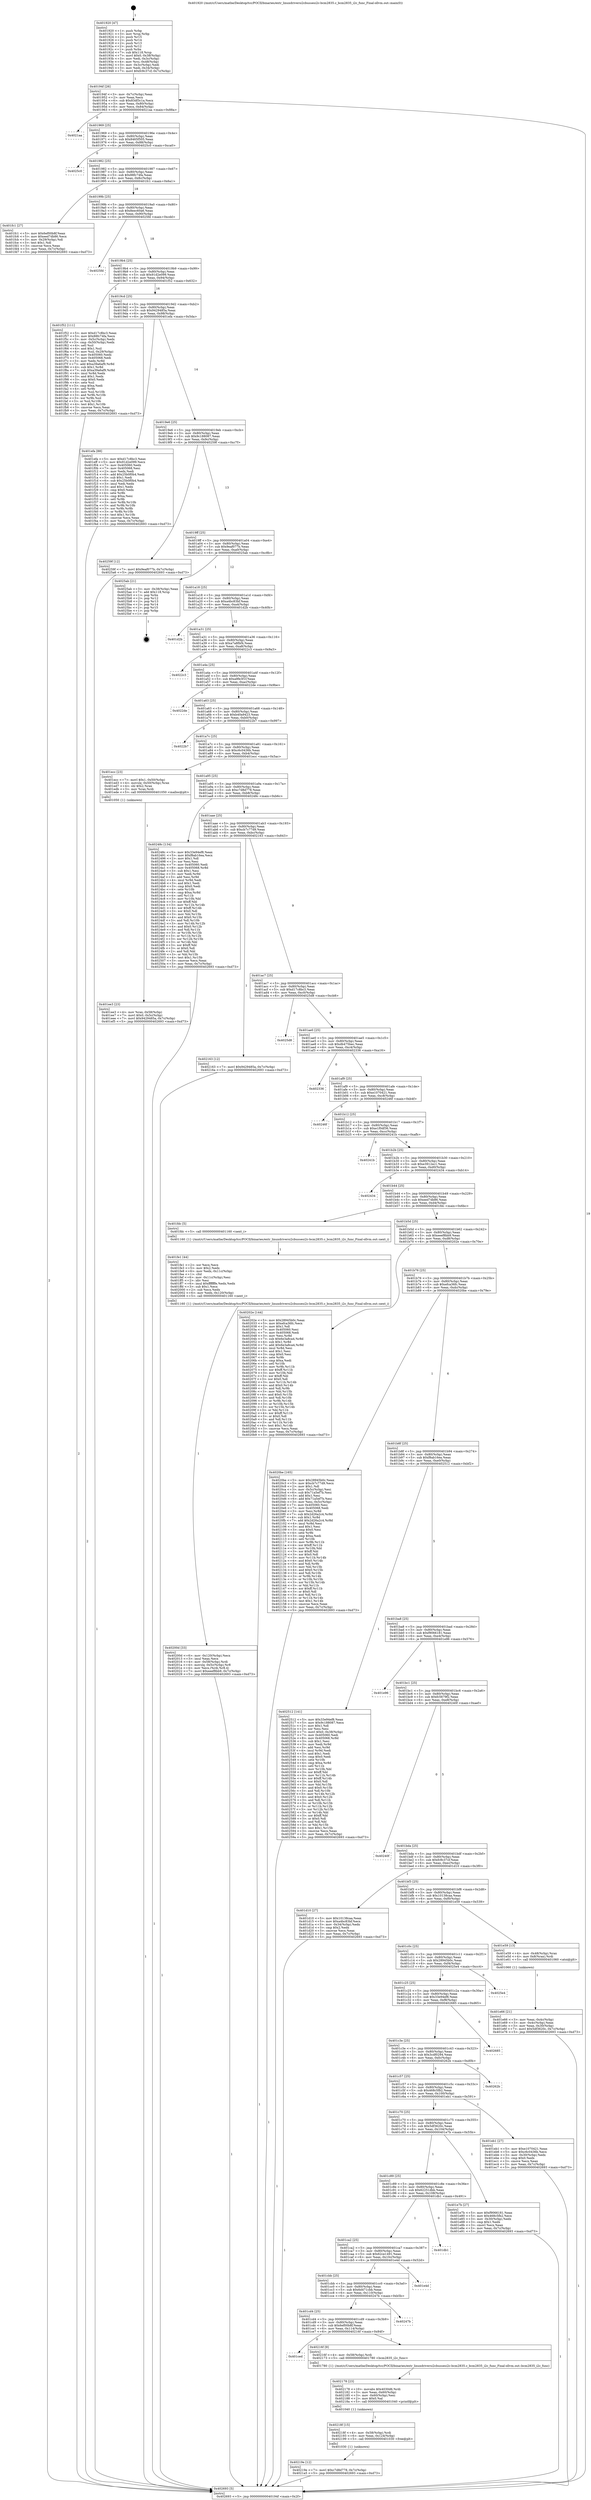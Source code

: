 digraph "0x401920" {
  label = "0x401920 (/mnt/c/Users/mathe/Desktop/tcc/POCII/binaries/extr_linuxdriversi2cbussesi2c-bcm2835.c_bcm2835_i2c_func_Final-ollvm.out::main(0))"
  labelloc = "t"
  node[shape=record]

  Entry [label="",width=0.3,height=0.3,shape=circle,fillcolor=black,style=filled]
  "0x40194f" [label="{
     0x40194f [26]\l
     | [instrs]\l
     &nbsp;&nbsp;0x40194f \<+3\>: mov -0x7c(%rbp),%eax\l
     &nbsp;&nbsp;0x401952 \<+2\>: mov %eax,%ecx\l
     &nbsp;&nbsp;0x401954 \<+6\>: sub $0x83df3c1a,%ecx\l
     &nbsp;&nbsp;0x40195a \<+3\>: mov %eax,-0x80(%rbp)\l
     &nbsp;&nbsp;0x40195d \<+6\>: mov %ecx,-0x84(%rbp)\l
     &nbsp;&nbsp;0x401963 \<+6\>: je 00000000004021aa \<main+0x88a\>\l
  }"]
  "0x4021aa" [label="{
     0x4021aa\l
  }", style=dashed]
  "0x401969" [label="{
     0x401969 [25]\l
     | [instrs]\l
     &nbsp;&nbsp;0x401969 \<+5\>: jmp 000000000040196e \<main+0x4e\>\l
     &nbsp;&nbsp;0x40196e \<+3\>: mov -0x80(%rbp),%eax\l
     &nbsp;&nbsp;0x401971 \<+5\>: sub $0x8465f505,%eax\l
     &nbsp;&nbsp;0x401976 \<+6\>: mov %eax,-0x88(%rbp)\l
     &nbsp;&nbsp;0x40197c \<+6\>: je 00000000004025c0 \<main+0xca0\>\l
  }"]
  Exit [label="",width=0.3,height=0.3,shape=circle,fillcolor=black,style=filled,peripheries=2]
  "0x4025c0" [label="{
     0x4025c0\l
  }", style=dashed]
  "0x401982" [label="{
     0x401982 [25]\l
     | [instrs]\l
     &nbsp;&nbsp;0x401982 \<+5\>: jmp 0000000000401987 \<main+0x67\>\l
     &nbsp;&nbsp;0x401987 \<+3\>: mov -0x80(%rbp),%eax\l
     &nbsp;&nbsp;0x40198a \<+5\>: sub $0x88fc74fa,%eax\l
     &nbsp;&nbsp;0x40198f \<+6\>: mov %eax,-0x8c(%rbp)\l
     &nbsp;&nbsp;0x401995 \<+6\>: je 0000000000401fc1 \<main+0x6a1\>\l
  }"]
  "0x40219e" [label="{
     0x40219e [12]\l
     | [instrs]\l
     &nbsp;&nbsp;0x40219e \<+7\>: movl $0xc7d8d778,-0x7c(%rbp)\l
     &nbsp;&nbsp;0x4021a5 \<+5\>: jmp 0000000000402693 \<main+0xd73\>\l
  }"]
  "0x401fc1" [label="{
     0x401fc1 [27]\l
     | [instrs]\l
     &nbsp;&nbsp;0x401fc1 \<+5\>: mov $0x6ef00b8f,%eax\l
     &nbsp;&nbsp;0x401fc6 \<+5\>: mov $0xeed7db86,%ecx\l
     &nbsp;&nbsp;0x401fcb \<+3\>: mov -0x29(%rbp),%dl\l
     &nbsp;&nbsp;0x401fce \<+3\>: test $0x1,%dl\l
     &nbsp;&nbsp;0x401fd1 \<+3\>: cmovne %ecx,%eax\l
     &nbsp;&nbsp;0x401fd4 \<+3\>: mov %eax,-0x7c(%rbp)\l
     &nbsp;&nbsp;0x401fd7 \<+5\>: jmp 0000000000402693 \<main+0xd73\>\l
  }"]
  "0x40199b" [label="{
     0x40199b [25]\l
     | [instrs]\l
     &nbsp;&nbsp;0x40199b \<+5\>: jmp 00000000004019a0 \<main+0x80\>\l
     &nbsp;&nbsp;0x4019a0 \<+3\>: mov -0x80(%rbp),%eax\l
     &nbsp;&nbsp;0x4019a3 \<+5\>: sub $0x8eec60a6,%eax\l
     &nbsp;&nbsp;0x4019a8 \<+6\>: mov %eax,-0x90(%rbp)\l
     &nbsp;&nbsp;0x4019ae \<+6\>: je 00000000004025fd \<main+0xcdd\>\l
  }"]
  "0x40218f" [label="{
     0x40218f [15]\l
     | [instrs]\l
     &nbsp;&nbsp;0x40218f \<+4\>: mov -0x58(%rbp),%rdi\l
     &nbsp;&nbsp;0x402193 \<+6\>: mov %eax,-0x124(%rbp)\l
     &nbsp;&nbsp;0x402199 \<+5\>: call 0000000000401030 \<free@plt\>\l
     | [calls]\l
     &nbsp;&nbsp;0x401030 \{1\} (unknown)\l
  }"]
  "0x4025fd" [label="{
     0x4025fd\l
  }", style=dashed]
  "0x4019b4" [label="{
     0x4019b4 [25]\l
     | [instrs]\l
     &nbsp;&nbsp;0x4019b4 \<+5\>: jmp 00000000004019b9 \<main+0x99\>\l
     &nbsp;&nbsp;0x4019b9 \<+3\>: mov -0x80(%rbp),%eax\l
     &nbsp;&nbsp;0x4019bc \<+5\>: sub $0x91d2e099,%eax\l
     &nbsp;&nbsp;0x4019c1 \<+6\>: mov %eax,-0x94(%rbp)\l
     &nbsp;&nbsp;0x4019c7 \<+6\>: je 0000000000401f52 \<main+0x632\>\l
  }"]
  "0x402178" [label="{
     0x402178 [23]\l
     | [instrs]\l
     &nbsp;&nbsp;0x402178 \<+10\>: movabs $0x4030d6,%rdi\l
     &nbsp;&nbsp;0x402182 \<+3\>: mov %eax,-0x60(%rbp)\l
     &nbsp;&nbsp;0x402185 \<+3\>: mov -0x60(%rbp),%esi\l
     &nbsp;&nbsp;0x402188 \<+2\>: mov $0x0,%al\l
     &nbsp;&nbsp;0x40218a \<+5\>: call 0000000000401040 \<printf@plt\>\l
     | [calls]\l
     &nbsp;&nbsp;0x401040 \{1\} (unknown)\l
  }"]
  "0x401f52" [label="{
     0x401f52 [111]\l
     | [instrs]\l
     &nbsp;&nbsp;0x401f52 \<+5\>: mov $0xd17c8bc3,%eax\l
     &nbsp;&nbsp;0x401f57 \<+5\>: mov $0x88fc74fa,%ecx\l
     &nbsp;&nbsp;0x401f5c \<+3\>: mov -0x5c(%rbp),%edx\l
     &nbsp;&nbsp;0x401f5f \<+3\>: cmp -0x50(%rbp),%edx\l
     &nbsp;&nbsp;0x401f62 \<+4\>: setl %sil\l
     &nbsp;&nbsp;0x401f66 \<+4\>: and $0x1,%sil\l
     &nbsp;&nbsp;0x401f6a \<+4\>: mov %sil,-0x29(%rbp)\l
     &nbsp;&nbsp;0x401f6e \<+7\>: mov 0x405060,%edx\l
     &nbsp;&nbsp;0x401f75 \<+7\>: mov 0x405068,%edi\l
     &nbsp;&nbsp;0x401f7c \<+3\>: mov %edx,%r8d\l
     &nbsp;&nbsp;0x401f7f \<+7\>: add $0xa39a6af9,%r8d\l
     &nbsp;&nbsp;0x401f86 \<+4\>: sub $0x1,%r8d\l
     &nbsp;&nbsp;0x401f8a \<+7\>: sub $0xa39a6af9,%r8d\l
     &nbsp;&nbsp;0x401f91 \<+4\>: imul %r8d,%edx\l
     &nbsp;&nbsp;0x401f95 \<+3\>: and $0x1,%edx\l
     &nbsp;&nbsp;0x401f98 \<+3\>: cmp $0x0,%edx\l
     &nbsp;&nbsp;0x401f9b \<+4\>: sete %sil\l
     &nbsp;&nbsp;0x401f9f \<+3\>: cmp $0xa,%edi\l
     &nbsp;&nbsp;0x401fa2 \<+4\>: setl %r9b\l
     &nbsp;&nbsp;0x401fa6 \<+3\>: mov %sil,%r10b\l
     &nbsp;&nbsp;0x401fa9 \<+3\>: and %r9b,%r10b\l
     &nbsp;&nbsp;0x401fac \<+3\>: xor %r9b,%sil\l
     &nbsp;&nbsp;0x401faf \<+3\>: or %sil,%r10b\l
     &nbsp;&nbsp;0x401fb2 \<+4\>: test $0x1,%r10b\l
     &nbsp;&nbsp;0x401fb6 \<+3\>: cmovne %ecx,%eax\l
     &nbsp;&nbsp;0x401fb9 \<+3\>: mov %eax,-0x7c(%rbp)\l
     &nbsp;&nbsp;0x401fbc \<+5\>: jmp 0000000000402693 \<main+0xd73\>\l
  }"]
  "0x4019cd" [label="{
     0x4019cd [25]\l
     | [instrs]\l
     &nbsp;&nbsp;0x4019cd \<+5\>: jmp 00000000004019d2 \<main+0xb2\>\l
     &nbsp;&nbsp;0x4019d2 \<+3\>: mov -0x80(%rbp),%eax\l
     &nbsp;&nbsp;0x4019d5 \<+5\>: sub $0x9429485a,%eax\l
     &nbsp;&nbsp;0x4019da \<+6\>: mov %eax,-0x98(%rbp)\l
     &nbsp;&nbsp;0x4019e0 \<+6\>: je 0000000000401efa \<main+0x5da\>\l
  }"]
  "0x401ced" [label="{
     0x401ced\l
  }", style=dashed]
  "0x401efa" [label="{
     0x401efa [88]\l
     | [instrs]\l
     &nbsp;&nbsp;0x401efa \<+5\>: mov $0xd17c8bc3,%eax\l
     &nbsp;&nbsp;0x401eff \<+5\>: mov $0x91d2e099,%ecx\l
     &nbsp;&nbsp;0x401f04 \<+7\>: mov 0x405060,%edx\l
     &nbsp;&nbsp;0x401f0b \<+7\>: mov 0x405068,%esi\l
     &nbsp;&nbsp;0x401f12 \<+2\>: mov %edx,%edi\l
     &nbsp;&nbsp;0x401f14 \<+6\>: add $0x25b0f0b4,%edi\l
     &nbsp;&nbsp;0x401f1a \<+3\>: sub $0x1,%edi\l
     &nbsp;&nbsp;0x401f1d \<+6\>: sub $0x25b0f0b4,%edi\l
     &nbsp;&nbsp;0x401f23 \<+3\>: imul %edi,%edx\l
     &nbsp;&nbsp;0x401f26 \<+3\>: and $0x1,%edx\l
     &nbsp;&nbsp;0x401f29 \<+3\>: cmp $0x0,%edx\l
     &nbsp;&nbsp;0x401f2c \<+4\>: sete %r8b\l
     &nbsp;&nbsp;0x401f30 \<+3\>: cmp $0xa,%esi\l
     &nbsp;&nbsp;0x401f33 \<+4\>: setl %r9b\l
     &nbsp;&nbsp;0x401f37 \<+3\>: mov %r8b,%r10b\l
     &nbsp;&nbsp;0x401f3a \<+3\>: and %r9b,%r10b\l
     &nbsp;&nbsp;0x401f3d \<+3\>: xor %r9b,%r8b\l
     &nbsp;&nbsp;0x401f40 \<+3\>: or %r8b,%r10b\l
     &nbsp;&nbsp;0x401f43 \<+4\>: test $0x1,%r10b\l
     &nbsp;&nbsp;0x401f47 \<+3\>: cmovne %ecx,%eax\l
     &nbsp;&nbsp;0x401f4a \<+3\>: mov %eax,-0x7c(%rbp)\l
     &nbsp;&nbsp;0x401f4d \<+5\>: jmp 0000000000402693 \<main+0xd73\>\l
  }"]
  "0x4019e6" [label="{
     0x4019e6 [25]\l
     | [instrs]\l
     &nbsp;&nbsp;0x4019e6 \<+5\>: jmp 00000000004019eb \<main+0xcb\>\l
     &nbsp;&nbsp;0x4019eb \<+3\>: mov -0x80(%rbp),%eax\l
     &nbsp;&nbsp;0x4019ee \<+5\>: sub $0x9c188087,%eax\l
     &nbsp;&nbsp;0x4019f3 \<+6\>: mov %eax,-0x9c(%rbp)\l
     &nbsp;&nbsp;0x4019f9 \<+6\>: je 000000000040259f \<main+0xc7f\>\l
  }"]
  "0x40216f" [label="{
     0x40216f [9]\l
     | [instrs]\l
     &nbsp;&nbsp;0x40216f \<+4\>: mov -0x58(%rbp),%rdi\l
     &nbsp;&nbsp;0x402173 \<+5\>: call 0000000000401780 \<bcm2835_i2c_func\>\l
     | [calls]\l
     &nbsp;&nbsp;0x401780 \{1\} (/mnt/c/Users/mathe/Desktop/tcc/POCII/binaries/extr_linuxdriversi2cbussesi2c-bcm2835.c_bcm2835_i2c_func_Final-ollvm.out::bcm2835_i2c_func)\l
  }"]
  "0x40259f" [label="{
     0x40259f [12]\l
     | [instrs]\l
     &nbsp;&nbsp;0x40259f \<+7\>: movl $0x9eaf077b,-0x7c(%rbp)\l
     &nbsp;&nbsp;0x4025a6 \<+5\>: jmp 0000000000402693 \<main+0xd73\>\l
  }"]
  "0x4019ff" [label="{
     0x4019ff [25]\l
     | [instrs]\l
     &nbsp;&nbsp;0x4019ff \<+5\>: jmp 0000000000401a04 \<main+0xe4\>\l
     &nbsp;&nbsp;0x401a04 \<+3\>: mov -0x80(%rbp),%eax\l
     &nbsp;&nbsp;0x401a07 \<+5\>: sub $0x9eaf077b,%eax\l
     &nbsp;&nbsp;0x401a0c \<+6\>: mov %eax,-0xa0(%rbp)\l
     &nbsp;&nbsp;0x401a12 \<+6\>: je 00000000004025ab \<main+0xc8b\>\l
  }"]
  "0x401cd4" [label="{
     0x401cd4 [25]\l
     | [instrs]\l
     &nbsp;&nbsp;0x401cd4 \<+5\>: jmp 0000000000401cd9 \<main+0x3b9\>\l
     &nbsp;&nbsp;0x401cd9 \<+3\>: mov -0x80(%rbp),%eax\l
     &nbsp;&nbsp;0x401cdc \<+5\>: sub $0x6ef00b8f,%eax\l
     &nbsp;&nbsp;0x401ce1 \<+6\>: mov %eax,-0x114(%rbp)\l
     &nbsp;&nbsp;0x401ce7 \<+6\>: je 000000000040216f \<main+0x84f\>\l
  }"]
  "0x4025ab" [label="{
     0x4025ab [21]\l
     | [instrs]\l
     &nbsp;&nbsp;0x4025ab \<+3\>: mov -0x38(%rbp),%eax\l
     &nbsp;&nbsp;0x4025ae \<+7\>: add $0x118,%rsp\l
     &nbsp;&nbsp;0x4025b5 \<+1\>: pop %rbx\l
     &nbsp;&nbsp;0x4025b6 \<+2\>: pop %r12\l
     &nbsp;&nbsp;0x4025b8 \<+2\>: pop %r13\l
     &nbsp;&nbsp;0x4025ba \<+2\>: pop %r14\l
     &nbsp;&nbsp;0x4025bc \<+2\>: pop %r15\l
     &nbsp;&nbsp;0x4025be \<+1\>: pop %rbp\l
     &nbsp;&nbsp;0x4025bf \<+1\>: ret\l
  }"]
  "0x401a18" [label="{
     0x401a18 [25]\l
     | [instrs]\l
     &nbsp;&nbsp;0x401a18 \<+5\>: jmp 0000000000401a1d \<main+0xfd\>\l
     &nbsp;&nbsp;0x401a1d \<+3\>: mov -0x80(%rbp),%eax\l
     &nbsp;&nbsp;0x401a20 \<+5\>: sub $0xa4bc83bf,%eax\l
     &nbsp;&nbsp;0x401a25 \<+6\>: mov %eax,-0xa4(%rbp)\l
     &nbsp;&nbsp;0x401a2b \<+6\>: je 0000000000401d2b \<main+0x40b\>\l
  }"]
  "0x40247b" [label="{
     0x40247b\l
  }", style=dashed]
  "0x401d2b" [label="{
     0x401d2b\l
  }", style=dashed]
  "0x401a31" [label="{
     0x401a31 [25]\l
     | [instrs]\l
     &nbsp;&nbsp;0x401a31 \<+5\>: jmp 0000000000401a36 \<main+0x116\>\l
     &nbsp;&nbsp;0x401a36 \<+3\>: mov -0x80(%rbp),%eax\l
     &nbsp;&nbsp;0x401a39 \<+5\>: sub $0xa7a8fbf4,%eax\l
     &nbsp;&nbsp;0x401a3e \<+6\>: mov %eax,-0xa8(%rbp)\l
     &nbsp;&nbsp;0x401a44 \<+6\>: je 00000000004022c3 \<main+0x9a3\>\l
  }"]
  "0x401cbb" [label="{
     0x401cbb [25]\l
     | [instrs]\l
     &nbsp;&nbsp;0x401cbb \<+5\>: jmp 0000000000401cc0 \<main+0x3a0\>\l
     &nbsp;&nbsp;0x401cc0 \<+3\>: mov -0x80(%rbp),%eax\l
     &nbsp;&nbsp;0x401cc3 \<+5\>: sub $0x6d471cbb,%eax\l
     &nbsp;&nbsp;0x401cc8 \<+6\>: mov %eax,-0x110(%rbp)\l
     &nbsp;&nbsp;0x401cce \<+6\>: je 000000000040247b \<main+0xb5b\>\l
  }"]
  "0x4022c3" [label="{
     0x4022c3\l
  }", style=dashed]
  "0x401a4a" [label="{
     0x401a4a [25]\l
     | [instrs]\l
     &nbsp;&nbsp;0x401a4a \<+5\>: jmp 0000000000401a4f \<main+0x12f\>\l
     &nbsp;&nbsp;0x401a4f \<+3\>: mov -0x80(%rbp),%eax\l
     &nbsp;&nbsp;0x401a52 \<+5\>: sub $0xa9fe3f1f,%eax\l
     &nbsp;&nbsp;0x401a57 \<+6\>: mov %eax,-0xac(%rbp)\l
     &nbsp;&nbsp;0x401a5d \<+6\>: je 00000000004022de \<main+0x9be\>\l
  }"]
  "0x401e4d" [label="{
     0x401e4d\l
  }", style=dashed]
  "0x4022de" [label="{
     0x4022de\l
  }", style=dashed]
  "0x401a63" [label="{
     0x401a63 [25]\l
     | [instrs]\l
     &nbsp;&nbsp;0x401a63 \<+5\>: jmp 0000000000401a68 \<main+0x148\>\l
     &nbsp;&nbsp;0x401a68 \<+3\>: mov -0x80(%rbp),%eax\l
     &nbsp;&nbsp;0x401a6b \<+5\>: sub $0xb40a9423,%eax\l
     &nbsp;&nbsp;0x401a70 \<+6\>: mov %eax,-0xb0(%rbp)\l
     &nbsp;&nbsp;0x401a76 \<+6\>: je 00000000004022b7 \<main+0x997\>\l
  }"]
  "0x401ca2" [label="{
     0x401ca2 [25]\l
     | [instrs]\l
     &nbsp;&nbsp;0x401ca2 \<+5\>: jmp 0000000000401ca7 \<main+0x387\>\l
     &nbsp;&nbsp;0x401ca7 \<+3\>: mov -0x80(%rbp),%eax\l
     &nbsp;&nbsp;0x401caa \<+5\>: sub $0x62ce1491,%eax\l
     &nbsp;&nbsp;0x401caf \<+6\>: mov %eax,-0x10c(%rbp)\l
     &nbsp;&nbsp;0x401cb5 \<+6\>: je 0000000000401e4d \<main+0x52d\>\l
  }"]
  "0x4022b7" [label="{
     0x4022b7\l
  }", style=dashed]
  "0x401a7c" [label="{
     0x401a7c [25]\l
     | [instrs]\l
     &nbsp;&nbsp;0x401a7c \<+5\>: jmp 0000000000401a81 \<main+0x161\>\l
     &nbsp;&nbsp;0x401a81 \<+3\>: mov -0x80(%rbp),%eax\l
     &nbsp;&nbsp;0x401a84 \<+5\>: sub $0xc6c0436b,%eax\l
     &nbsp;&nbsp;0x401a89 \<+6\>: mov %eax,-0xb4(%rbp)\l
     &nbsp;&nbsp;0x401a8f \<+6\>: je 0000000000401ecc \<main+0x5ac\>\l
  }"]
  "0x401db1" [label="{
     0x401db1\l
  }", style=dashed]
  "0x401ecc" [label="{
     0x401ecc [23]\l
     | [instrs]\l
     &nbsp;&nbsp;0x401ecc \<+7\>: movl $0x1,-0x50(%rbp)\l
     &nbsp;&nbsp;0x401ed3 \<+4\>: movslq -0x50(%rbp),%rax\l
     &nbsp;&nbsp;0x401ed7 \<+4\>: shl $0x2,%rax\l
     &nbsp;&nbsp;0x401edb \<+3\>: mov %rax,%rdi\l
     &nbsp;&nbsp;0x401ede \<+5\>: call 0000000000401050 \<malloc@plt\>\l
     | [calls]\l
     &nbsp;&nbsp;0x401050 \{1\} (unknown)\l
  }"]
  "0x401a95" [label="{
     0x401a95 [25]\l
     | [instrs]\l
     &nbsp;&nbsp;0x401a95 \<+5\>: jmp 0000000000401a9a \<main+0x17a\>\l
     &nbsp;&nbsp;0x401a9a \<+3\>: mov -0x80(%rbp),%eax\l
     &nbsp;&nbsp;0x401a9d \<+5\>: sub $0xc7d8d778,%eax\l
     &nbsp;&nbsp;0x401aa2 \<+6\>: mov %eax,-0xb8(%rbp)\l
     &nbsp;&nbsp;0x401aa8 \<+6\>: je 000000000040248c \<main+0xb6c\>\l
  }"]
  "0x40200d" [label="{
     0x40200d [33]\l
     | [instrs]\l
     &nbsp;&nbsp;0x40200d \<+6\>: mov -0x120(%rbp),%ecx\l
     &nbsp;&nbsp;0x402013 \<+3\>: imul %eax,%ecx\l
     &nbsp;&nbsp;0x402016 \<+4\>: mov -0x58(%rbp),%rdi\l
     &nbsp;&nbsp;0x40201a \<+4\>: movslq -0x5c(%rbp),%r8\l
     &nbsp;&nbsp;0x40201e \<+4\>: mov %ecx,(%rdi,%r8,4)\l
     &nbsp;&nbsp;0x402022 \<+7\>: movl $0xeeef8bb9,-0x7c(%rbp)\l
     &nbsp;&nbsp;0x402029 \<+5\>: jmp 0000000000402693 \<main+0xd73\>\l
  }"]
  "0x40248c" [label="{
     0x40248c [134]\l
     | [instrs]\l
     &nbsp;&nbsp;0x40248c \<+5\>: mov $0x33e94ef8,%eax\l
     &nbsp;&nbsp;0x402491 \<+5\>: mov $0xf8ab16ea,%ecx\l
     &nbsp;&nbsp;0x402496 \<+2\>: mov $0x1,%dl\l
     &nbsp;&nbsp;0x402498 \<+2\>: xor %esi,%esi\l
     &nbsp;&nbsp;0x40249a \<+7\>: mov 0x405060,%edi\l
     &nbsp;&nbsp;0x4024a1 \<+8\>: mov 0x405068,%r8d\l
     &nbsp;&nbsp;0x4024a9 \<+3\>: sub $0x1,%esi\l
     &nbsp;&nbsp;0x4024ac \<+3\>: mov %edi,%r9d\l
     &nbsp;&nbsp;0x4024af \<+3\>: add %esi,%r9d\l
     &nbsp;&nbsp;0x4024b2 \<+4\>: imul %r9d,%edi\l
     &nbsp;&nbsp;0x4024b6 \<+3\>: and $0x1,%edi\l
     &nbsp;&nbsp;0x4024b9 \<+3\>: cmp $0x0,%edi\l
     &nbsp;&nbsp;0x4024bc \<+4\>: sete %r10b\l
     &nbsp;&nbsp;0x4024c0 \<+4\>: cmp $0xa,%r8d\l
     &nbsp;&nbsp;0x4024c4 \<+4\>: setl %r11b\l
     &nbsp;&nbsp;0x4024c8 \<+3\>: mov %r10b,%bl\l
     &nbsp;&nbsp;0x4024cb \<+3\>: xor $0xff,%bl\l
     &nbsp;&nbsp;0x4024ce \<+3\>: mov %r11b,%r14b\l
     &nbsp;&nbsp;0x4024d1 \<+4\>: xor $0xff,%r14b\l
     &nbsp;&nbsp;0x4024d5 \<+3\>: xor $0x0,%dl\l
     &nbsp;&nbsp;0x4024d8 \<+3\>: mov %bl,%r15b\l
     &nbsp;&nbsp;0x4024db \<+4\>: and $0x0,%r15b\l
     &nbsp;&nbsp;0x4024df \<+3\>: and %dl,%r10b\l
     &nbsp;&nbsp;0x4024e2 \<+3\>: mov %r14b,%r12b\l
     &nbsp;&nbsp;0x4024e5 \<+4\>: and $0x0,%r12b\l
     &nbsp;&nbsp;0x4024e9 \<+3\>: and %dl,%r11b\l
     &nbsp;&nbsp;0x4024ec \<+3\>: or %r10b,%r15b\l
     &nbsp;&nbsp;0x4024ef \<+3\>: or %r11b,%r12b\l
     &nbsp;&nbsp;0x4024f2 \<+3\>: xor %r12b,%r15b\l
     &nbsp;&nbsp;0x4024f5 \<+3\>: or %r14b,%bl\l
     &nbsp;&nbsp;0x4024f8 \<+3\>: xor $0xff,%bl\l
     &nbsp;&nbsp;0x4024fb \<+3\>: or $0x0,%dl\l
     &nbsp;&nbsp;0x4024fe \<+2\>: and %dl,%bl\l
     &nbsp;&nbsp;0x402500 \<+3\>: or %bl,%r15b\l
     &nbsp;&nbsp;0x402503 \<+4\>: test $0x1,%r15b\l
     &nbsp;&nbsp;0x402507 \<+3\>: cmovne %ecx,%eax\l
     &nbsp;&nbsp;0x40250a \<+3\>: mov %eax,-0x7c(%rbp)\l
     &nbsp;&nbsp;0x40250d \<+5\>: jmp 0000000000402693 \<main+0xd73\>\l
  }"]
  "0x401aae" [label="{
     0x401aae [25]\l
     | [instrs]\l
     &nbsp;&nbsp;0x401aae \<+5\>: jmp 0000000000401ab3 \<main+0x193\>\l
     &nbsp;&nbsp;0x401ab3 \<+3\>: mov -0x80(%rbp),%eax\l
     &nbsp;&nbsp;0x401ab6 \<+5\>: sub $0xcb7c77d9,%eax\l
     &nbsp;&nbsp;0x401abb \<+6\>: mov %eax,-0xbc(%rbp)\l
     &nbsp;&nbsp;0x401ac1 \<+6\>: je 0000000000402163 \<main+0x843\>\l
  }"]
  "0x401fe1" [label="{
     0x401fe1 [44]\l
     | [instrs]\l
     &nbsp;&nbsp;0x401fe1 \<+2\>: xor %ecx,%ecx\l
     &nbsp;&nbsp;0x401fe3 \<+5\>: mov $0x2,%edx\l
     &nbsp;&nbsp;0x401fe8 \<+6\>: mov %edx,-0x11c(%rbp)\l
     &nbsp;&nbsp;0x401fee \<+1\>: cltd\l
     &nbsp;&nbsp;0x401fef \<+6\>: mov -0x11c(%rbp),%esi\l
     &nbsp;&nbsp;0x401ff5 \<+2\>: idiv %esi\l
     &nbsp;&nbsp;0x401ff7 \<+6\>: imul $0xfffffffe,%edx,%edx\l
     &nbsp;&nbsp;0x401ffd \<+3\>: sub $0x1,%ecx\l
     &nbsp;&nbsp;0x402000 \<+2\>: sub %ecx,%edx\l
     &nbsp;&nbsp;0x402002 \<+6\>: mov %edx,-0x120(%rbp)\l
     &nbsp;&nbsp;0x402008 \<+5\>: call 0000000000401160 \<next_i\>\l
     | [calls]\l
     &nbsp;&nbsp;0x401160 \{1\} (/mnt/c/Users/mathe/Desktop/tcc/POCII/binaries/extr_linuxdriversi2cbussesi2c-bcm2835.c_bcm2835_i2c_func_Final-ollvm.out::next_i)\l
  }"]
  "0x402163" [label="{
     0x402163 [12]\l
     | [instrs]\l
     &nbsp;&nbsp;0x402163 \<+7\>: movl $0x9429485a,-0x7c(%rbp)\l
     &nbsp;&nbsp;0x40216a \<+5\>: jmp 0000000000402693 \<main+0xd73\>\l
  }"]
  "0x401ac7" [label="{
     0x401ac7 [25]\l
     | [instrs]\l
     &nbsp;&nbsp;0x401ac7 \<+5\>: jmp 0000000000401acc \<main+0x1ac\>\l
     &nbsp;&nbsp;0x401acc \<+3\>: mov -0x80(%rbp),%eax\l
     &nbsp;&nbsp;0x401acf \<+5\>: sub $0xd17c8bc3,%eax\l
     &nbsp;&nbsp;0x401ad4 \<+6\>: mov %eax,-0xc0(%rbp)\l
     &nbsp;&nbsp;0x401ada \<+6\>: je 00000000004025d8 \<main+0xcb8\>\l
  }"]
  "0x401ee3" [label="{
     0x401ee3 [23]\l
     | [instrs]\l
     &nbsp;&nbsp;0x401ee3 \<+4\>: mov %rax,-0x58(%rbp)\l
     &nbsp;&nbsp;0x401ee7 \<+7\>: movl $0x0,-0x5c(%rbp)\l
     &nbsp;&nbsp;0x401eee \<+7\>: movl $0x9429485a,-0x7c(%rbp)\l
     &nbsp;&nbsp;0x401ef5 \<+5\>: jmp 0000000000402693 \<main+0xd73\>\l
  }"]
  "0x4025d8" [label="{
     0x4025d8\l
  }", style=dashed]
  "0x401ae0" [label="{
     0x401ae0 [25]\l
     | [instrs]\l
     &nbsp;&nbsp;0x401ae0 \<+5\>: jmp 0000000000401ae5 \<main+0x1c5\>\l
     &nbsp;&nbsp;0x401ae5 \<+3\>: mov -0x80(%rbp),%eax\l
     &nbsp;&nbsp;0x401ae8 \<+5\>: sub $0xdb475bec,%eax\l
     &nbsp;&nbsp;0x401aed \<+6\>: mov %eax,-0xc4(%rbp)\l
     &nbsp;&nbsp;0x401af3 \<+6\>: je 0000000000402336 \<main+0xa16\>\l
  }"]
  "0x401c89" [label="{
     0x401c89 [25]\l
     | [instrs]\l
     &nbsp;&nbsp;0x401c89 \<+5\>: jmp 0000000000401c8e \<main+0x36e\>\l
     &nbsp;&nbsp;0x401c8e \<+3\>: mov -0x80(%rbp),%eax\l
     &nbsp;&nbsp;0x401c91 \<+5\>: sub $0x62251dbb,%eax\l
     &nbsp;&nbsp;0x401c96 \<+6\>: mov %eax,-0x108(%rbp)\l
     &nbsp;&nbsp;0x401c9c \<+6\>: je 0000000000401db1 \<main+0x491\>\l
  }"]
  "0x402336" [label="{
     0x402336\l
  }", style=dashed]
  "0x401af9" [label="{
     0x401af9 [25]\l
     | [instrs]\l
     &nbsp;&nbsp;0x401af9 \<+5\>: jmp 0000000000401afe \<main+0x1de\>\l
     &nbsp;&nbsp;0x401afe \<+3\>: mov -0x80(%rbp),%eax\l
     &nbsp;&nbsp;0x401b01 \<+5\>: sub $0xe1070421,%eax\l
     &nbsp;&nbsp;0x401b06 \<+6\>: mov %eax,-0xc8(%rbp)\l
     &nbsp;&nbsp;0x401b0c \<+6\>: je 000000000040246f \<main+0xb4f\>\l
  }"]
  "0x401e7b" [label="{
     0x401e7b [27]\l
     | [instrs]\l
     &nbsp;&nbsp;0x401e7b \<+5\>: mov $0xf9066181,%eax\l
     &nbsp;&nbsp;0x401e80 \<+5\>: mov $0x468c5fb2,%ecx\l
     &nbsp;&nbsp;0x401e85 \<+3\>: mov -0x30(%rbp),%edx\l
     &nbsp;&nbsp;0x401e88 \<+3\>: cmp $0x1,%edx\l
     &nbsp;&nbsp;0x401e8b \<+3\>: cmovl %ecx,%eax\l
     &nbsp;&nbsp;0x401e8e \<+3\>: mov %eax,-0x7c(%rbp)\l
     &nbsp;&nbsp;0x401e91 \<+5\>: jmp 0000000000402693 \<main+0xd73\>\l
  }"]
  "0x40246f" [label="{
     0x40246f\l
  }", style=dashed]
  "0x401b12" [label="{
     0x401b12 [25]\l
     | [instrs]\l
     &nbsp;&nbsp;0x401b12 \<+5\>: jmp 0000000000401b17 \<main+0x1f7\>\l
     &nbsp;&nbsp;0x401b17 \<+3\>: mov -0x80(%rbp),%eax\l
     &nbsp;&nbsp;0x401b1a \<+5\>: sub $0xe1f0df36,%eax\l
     &nbsp;&nbsp;0x401b1f \<+6\>: mov %eax,-0xcc(%rbp)\l
     &nbsp;&nbsp;0x401b25 \<+6\>: je 000000000040241b \<main+0xafb\>\l
  }"]
  "0x401c70" [label="{
     0x401c70 [25]\l
     | [instrs]\l
     &nbsp;&nbsp;0x401c70 \<+5\>: jmp 0000000000401c75 \<main+0x355\>\l
     &nbsp;&nbsp;0x401c75 \<+3\>: mov -0x80(%rbp),%eax\l
     &nbsp;&nbsp;0x401c78 \<+5\>: sub $0x5df3620c,%eax\l
     &nbsp;&nbsp;0x401c7d \<+6\>: mov %eax,-0x104(%rbp)\l
     &nbsp;&nbsp;0x401c83 \<+6\>: je 0000000000401e7b \<main+0x55b\>\l
  }"]
  "0x40241b" [label="{
     0x40241b\l
  }", style=dashed]
  "0x401b2b" [label="{
     0x401b2b [25]\l
     | [instrs]\l
     &nbsp;&nbsp;0x401b2b \<+5\>: jmp 0000000000401b30 \<main+0x210\>\l
     &nbsp;&nbsp;0x401b30 \<+3\>: mov -0x80(%rbp),%eax\l
     &nbsp;&nbsp;0x401b33 \<+5\>: sub $0xe3912ec1,%eax\l
     &nbsp;&nbsp;0x401b38 \<+6\>: mov %eax,-0xd0(%rbp)\l
     &nbsp;&nbsp;0x401b3e \<+6\>: je 0000000000402434 \<main+0xb14\>\l
  }"]
  "0x401eb1" [label="{
     0x401eb1 [27]\l
     | [instrs]\l
     &nbsp;&nbsp;0x401eb1 \<+5\>: mov $0xe1070421,%eax\l
     &nbsp;&nbsp;0x401eb6 \<+5\>: mov $0xc6c0436b,%ecx\l
     &nbsp;&nbsp;0x401ebb \<+3\>: mov -0x30(%rbp),%edx\l
     &nbsp;&nbsp;0x401ebe \<+3\>: cmp $0x0,%edx\l
     &nbsp;&nbsp;0x401ec1 \<+3\>: cmove %ecx,%eax\l
     &nbsp;&nbsp;0x401ec4 \<+3\>: mov %eax,-0x7c(%rbp)\l
     &nbsp;&nbsp;0x401ec7 \<+5\>: jmp 0000000000402693 \<main+0xd73\>\l
  }"]
  "0x402434" [label="{
     0x402434\l
  }", style=dashed]
  "0x401b44" [label="{
     0x401b44 [25]\l
     | [instrs]\l
     &nbsp;&nbsp;0x401b44 \<+5\>: jmp 0000000000401b49 \<main+0x229\>\l
     &nbsp;&nbsp;0x401b49 \<+3\>: mov -0x80(%rbp),%eax\l
     &nbsp;&nbsp;0x401b4c \<+5\>: sub $0xeed7db86,%eax\l
     &nbsp;&nbsp;0x401b51 \<+6\>: mov %eax,-0xd4(%rbp)\l
     &nbsp;&nbsp;0x401b57 \<+6\>: je 0000000000401fdc \<main+0x6bc\>\l
  }"]
  "0x401c57" [label="{
     0x401c57 [25]\l
     | [instrs]\l
     &nbsp;&nbsp;0x401c57 \<+5\>: jmp 0000000000401c5c \<main+0x33c\>\l
     &nbsp;&nbsp;0x401c5c \<+3\>: mov -0x80(%rbp),%eax\l
     &nbsp;&nbsp;0x401c5f \<+5\>: sub $0x468c5fb2,%eax\l
     &nbsp;&nbsp;0x401c64 \<+6\>: mov %eax,-0x100(%rbp)\l
     &nbsp;&nbsp;0x401c6a \<+6\>: je 0000000000401eb1 \<main+0x591\>\l
  }"]
  "0x401fdc" [label="{
     0x401fdc [5]\l
     | [instrs]\l
     &nbsp;&nbsp;0x401fdc \<+5\>: call 0000000000401160 \<next_i\>\l
     | [calls]\l
     &nbsp;&nbsp;0x401160 \{1\} (/mnt/c/Users/mathe/Desktop/tcc/POCII/binaries/extr_linuxdriversi2cbussesi2c-bcm2835.c_bcm2835_i2c_func_Final-ollvm.out::next_i)\l
  }"]
  "0x401b5d" [label="{
     0x401b5d [25]\l
     | [instrs]\l
     &nbsp;&nbsp;0x401b5d \<+5\>: jmp 0000000000401b62 \<main+0x242\>\l
     &nbsp;&nbsp;0x401b62 \<+3\>: mov -0x80(%rbp),%eax\l
     &nbsp;&nbsp;0x401b65 \<+5\>: sub $0xeeef8bb9,%eax\l
     &nbsp;&nbsp;0x401b6a \<+6\>: mov %eax,-0xd8(%rbp)\l
     &nbsp;&nbsp;0x401b70 \<+6\>: je 000000000040202e \<main+0x70e\>\l
  }"]
  "0x40262b" [label="{
     0x40262b\l
  }", style=dashed]
  "0x40202e" [label="{
     0x40202e [144]\l
     | [instrs]\l
     &nbsp;&nbsp;0x40202e \<+5\>: mov $0x28945b0c,%eax\l
     &nbsp;&nbsp;0x402033 \<+5\>: mov $0xefca36fc,%ecx\l
     &nbsp;&nbsp;0x402038 \<+2\>: mov $0x1,%dl\l
     &nbsp;&nbsp;0x40203a \<+7\>: mov 0x405060,%esi\l
     &nbsp;&nbsp;0x402041 \<+7\>: mov 0x405068,%edi\l
     &nbsp;&nbsp;0x402048 \<+3\>: mov %esi,%r8d\l
     &nbsp;&nbsp;0x40204b \<+7\>: sub $0x6e3a8ca4,%r8d\l
     &nbsp;&nbsp;0x402052 \<+4\>: sub $0x1,%r8d\l
     &nbsp;&nbsp;0x402056 \<+7\>: add $0x6e3a8ca4,%r8d\l
     &nbsp;&nbsp;0x40205d \<+4\>: imul %r8d,%esi\l
     &nbsp;&nbsp;0x402061 \<+3\>: and $0x1,%esi\l
     &nbsp;&nbsp;0x402064 \<+3\>: cmp $0x0,%esi\l
     &nbsp;&nbsp;0x402067 \<+4\>: sete %r9b\l
     &nbsp;&nbsp;0x40206b \<+3\>: cmp $0xa,%edi\l
     &nbsp;&nbsp;0x40206e \<+4\>: setl %r10b\l
     &nbsp;&nbsp;0x402072 \<+3\>: mov %r9b,%r11b\l
     &nbsp;&nbsp;0x402075 \<+4\>: xor $0xff,%r11b\l
     &nbsp;&nbsp;0x402079 \<+3\>: mov %r10b,%bl\l
     &nbsp;&nbsp;0x40207c \<+3\>: xor $0xff,%bl\l
     &nbsp;&nbsp;0x40207f \<+3\>: xor $0x0,%dl\l
     &nbsp;&nbsp;0x402082 \<+3\>: mov %r11b,%r14b\l
     &nbsp;&nbsp;0x402085 \<+4\>: and $0x0,%r14b\l
     &nbsp;&nbsp;0x402089 \<+3\>: and %dl,%r9b\l
     &nbsp;&nbsp;0x40208c \<+3\>: mov %bl,%r15b\l
     &nbsp;&nbsp;0x40208f \<+4\>: and $0x0,%r15b\l
     &nbsp;&nbsp;0x402093 \<+3\>: and %dl,%r10b\l
     &nbsp;&nbsp;0x402096 \<+3\>: or %r9b,%r14b\l
     &nbsp;&nbsp;0x402099 \<+3\>: or %r10b,%r15b\l
     &nbsp;&nbsp;0x40209c \<+3\>: xor %r15b,%r14b\l
     &nbsp;&nbsp;0x40209f \<+3\>: or %bl,%r11b\l
     &nbsp;&nbsp;0x4020a2 \<+4\>: xor $0xff,%r11b\l
     &nbsp;&nbsp;0x4020a6 \<+3\>: or $0x0,%dl\l
     &nbsp;&nbsp;0x4020a9 \<+3\>: and %dl,%r11b\l
     &nbsp;&nbsp;0x4020ac \<+3\>: or %r11b,%r14b\l
     &nbsp;&nbsp;0x4020af \<+4\>: test $0x1,%r14b\l
     &nbsp;&nbsp;0x4020b3 \<+3\>: cmovne %ecx,%eax\l
     &nbsp;&nbsp;0x4020b6 \<+3\>: mov %eax,-0x7c(%rbp)\l
     &nbsp;&nbsp;0x4020b9 \<+5\>: jmp 0000000000402693 \<main+0xd73\>\l
  }"]
  "0x401b76" [label="{
     0x401b76 [25]\l
     | [instrs]\l
     &nbsp;&nbsp;0x401b76 \<+5\>: jmp 0000000000401b7b \<main+0x25b\>\l
     &nbsp;&nbsp;0x401b7b \<+3\>: mov -0x80(%rbp),%eax\l
     &nbsp;&nbsp;0x401b7e \<+5\>: sub $0xefca36fc,%eax\l
     &nbsp;&nbsp;0x401b83 \<+6\>: mov %eax,-0xdc(%rbp)\l
     &nbsp;&nbsp;0x401b89 \<+6\>: je 00000000004020be \<main+0x79e\>\l
  }"]
  "0x401c3e" [label="{
     0x401c3e [25]\l
     | [instrs]\l
     &nbsp;&nbsp;0x401c3e \<+5\>: jmp 0000000000401c43 \<main+0x323\>\l
     &nbsp;&nbsp;0x401c43 \<+3\>: mov -0x80(%rbp),%eax\l
     &nbsp;&nbsp;0x401c46 \<+5\>: sub $0x3cdf0294,%eax\l
     &nbsp;&nbsp;0x401c4b \<+6\>: mov %eax,-0xfc(%rbp)\l
     &nbsp;&nbsp;0x401c51 \<+6\>: je 000000000040262b \<main+0xd0b\>\l
  }"]
  "0x4020be" [label="{
     0x4020be [165]\l
     | [instrs]\l
     &nbsp;&nbsp;0x4020be \<+5\>: mov $0x28945b0c,%eax\l
     &nbsp;&nbsp;0x4020c3 \<+5\>: mov $0xcb7c77d9,%ecx\l
     &nbsp;&nbsp;0x4020c8 \<+2\>: mov $0x1,%dl\l
     &nbsp;&nbsp;0x4020ca \<+3\>: mov -0x5c(%rbp),%esi\l
     &nbsp;&nbsp;0x4020cd \<+6\>: sub $0x71a5ef7b,%esi\l
     &nbsp;&nbsp;0x4020d3 \<+3\>: add $0x1,%esi\l
     &nbsp;&nbsp;0x4020d6 \<+6\>: add $0x71a5ef7b,%esi\l
     &nbsp;&nbsp;0x4020dc \<+3\>: mov %esi,-0x5c(%rbp)\l
     &nbsp;&nbsp;0x4020df \<+7\>: mov 0x405060,%esi\l
     &nbsp;&nbsp;0x4020e6 \<+7\>: mov 0x405068,%edi\l
     &nbsp;&nbsp;0x4020ed \<+3\>: mov %esi,%r8d\l
     &nbsp;&nbsp;0x4020f0 \<+7\>: sub $0x2d26a2c4,%r8d\l
     &nbsp;&nbsp;0x4020f7 \<+4\>: sub $0x1,%r8d\l
     &nbsp;&nbsp;0x4020fb \<+7\>: add $0x2d26a2c4,%r8d\l
     &nbsp;&nbsp;0x402102 \<+4\>: imul %r8d,%esi\l
     &nbsp;&nbsp;0x402106 \<+3\>: and $0x1,%esi\l
     &nbsp;&nbsp;0x402109 \<+3\>: cmp $0x0,%esi\l
     &nbsp;&nbsp;0x40210c \<+4\>: sete %r9b\l
     &nbsp;&nbsp;0x402110 \<+3\>: cmp $0xa,%edi\l
     &nbsp;&nbsp;0x402113 \<+4\>: setl %r10b\l
     &nbsp;&nbsp;0x402117 \<+3\>: mov %r9b,%r11b\l
     &nbsp;&nbsp;0x40211a \<+4\>: xor $0xff,%r11b\l
     &nbsp;&nbsp;0x40211e \<+3\>: mov %r10b,%bl\l
     &nbsp;&nbsp;0x402121 \<+3\>: xor $0xff,%bl\l
     &nbsp;&nbsp;0x402124 \<+3\>: xor $0x0,%dl\l
     &nbsp;&nbsp;0x402127 \<+3\>: mov %r11b,%r14b\l
     &nbsp;&nbsp;0x40212a \<+4\>: and $0x0,%r14b\l
     &nbsp;&nbsp;0x40212e \<+3\>: and %dl,%r9b\l
     &nbsp;&nbsp;0x402131 \<+3\>: mov %bl,%r15b\l
     &nbsp;&nbsp;0x402134 \<+4\>: and $0x0,%r15b\l
     &nbsp;&nbsp;0x402138 \<+3\>: and %dl,%r10b\l
     &nbsp;&nbsp;0x40213b \<+3\>: or %r9b,%r14b\l
     &nbsp;&nbsp;0x40213e \<+3\>: or %r10b,%r15b\l
     &nbsp;&nbsp;0x402141 \<+3\>: xor %r15b,%r14b\l
     &nbsp;&nbsp;0x402144 \<+3\>: or %bl,%r11b\l
     &nbsp;&nbsp;0x402147 \<+4\>: xor $0xff,%r11b\l
     &nbsp;&nbsp;0x40214b \<+3\>: or $0x0,%dl\l
     &nbsp;&nbsp;0x40214e \<+3\>: and %dl,%r11b\l
     &nbsp;&nbsp;0x402151 \<+3\>: or %r11b,%r14b\l
     &nbsp;&nbsp;0x402154 \<+4\>: test $0x1,%r14b\l
     &nbsp;&nbsp;0x402158 \<+3\>: cmovne %ecx,%eax\l
     &nbsp;&nbsp;0x40215b \<+3\>: mov %eax,-0x7c(%rbp)\l
     &nbsp;&nbsp;0x40215e \<+5\>: jmp 0000000000402693 \<main+0xd73\>\l
  }"]
  "0x401b8f" [label="{
     0x401b8f [25]\l
     | [instrs]\l
     &nbsp;&nbsp;0x401b8f \<+5\>: jmp 0000000000401b94 \<main+0x274\>\l
     &nbsp;&nbsp;0x401b94 \<+3\>: mov -0x80(%rbp),%eax\l
     &nbsp;&nbsp;0x401b97 \<+5\>: sub $0xf8ab16ea,%eax\l
     &nbsp;&nbsp;0x401b9c \<+6\>: mov %eax,-0xe0(%rbp)\l
     &nbsp;&nbsp;0x401ba2 \<+6\>: je 0000000000402512 \<main+0xbf2\>\l
  }"]
  "0x402685" [label="{
     0x402685\l
  }", style=dashed]
  "0x402512" [label="{
     0x402512 [141]\l
     | [instrs]\l
     &nbsp;&nbsp;0x402512 \<+5\>: mov $0x33e94ef8,%eax\l
     &nbsp;&nbsp;0x402517 \<+5\>: mov $0x9c188087,%ecx\l
     &nbsp;&nbsp;0x40251c \<+2\>: mov $0x1,%dl\l
     &nbsp;&nbsp;0x40251e \<+2\>: xor %esi,%esi\l
     &nbsp;&nbsp;0x402520 \<+7\>: movl $0x0,-0x38(%rbp)\l
     &nbsp;&nbsp;0x402527 \<+7\>: mov 0x405060,%edi\l
     &nbsp;&nbsp;0x40252e \<+8\>: mov 0x405068,%r8d\l
     &nbsp;&nbsp;0x402536 \<+3\>: sub $0x1,%esi\l
     &nbsp;&nbsp;0x402539 \<+3\>: mov %edi,%r9d\l
     &nbsp;&nbsp;0x40253c \<+3\>: add %esi,%r9d\l
     &nbsp;&nbsp;0x40253f \<+4\>: imul %r9d,%edi\l
     &nbsp;&nbsp;0x402543 \<+3\>: and $0x1,%edi\l
     &nbsp;&nbsp;0x402546 \<+3\>: cmp $0x0,%edi\l
     &nbsp;&nbsp;0x402549 \<+4\>: sete %r10b\l
     &nbsp;&nbsp;0x40254d \<+4\>: cmp $0xa,%r8d\l
     &nbsp;&nbsp;0x402551 \<+4\>: setl %r11b\l
     &nbsp;&nbsp;0x402555 \<+3\>: mov %r10b,%bl\l
     &nbsp;&nbsp;0x402558 \<+3\>: xor $0xff,%bl\l
     &nbsp;&nbsp;0x40255b \<+3\>: mov %r11b,%r14b\l
     &nbsp;&nbsp;0x40255e \<+4\>: xor $0xff,%r14b\l
     &nbsp;&nbsp;0x402562 \<+3\>: xor $0x0,%dl\l
     &nbsp;&nbsp;0x402565 \<+3\>: mov %bl,%r15b\l
     &nbsp;&nbsp;0x402568 \<+4\>: and $0x0,%r15b\l
     &nbsp;&nbsp;0x40256c \<+3\>: and %dl,%r10b\l
     &nbsp;&nbsp;0x40256f \<+3\>: mov %r14b,%r12b\l
     &nbsp;&nbsp;0x402572 \<+4\>: and $0x0,%r12b\l
     &nbsp;&nbsp;0x402576 \<+3\>: and %dl,%r11b\l
     &nbsp;&nbsp;0x402579 \<+3\>: or %r10b,%r15b\l
     &nbsp;&nbsp;0x40257c \<+3\>: or %r11b,%r12b\l
     &nbsp;&nbsp;0x40257f \<+3\>: xor %r12b,%r15b\l
     &nbsp;&nbsp;0x402582 \<+3\>: or %r14b,%bl\l
     &nbsp;&nbsp;0x402585 \<+3\>: xor $0xff,%bl\l
     &nbsp;&nbsp;0x402588 \<+3\>: or $0x0,%dl\l
     &nbsp;&nbsp;0x40258b \<+2\>: and %dl,%bl\l
     &nbsp;&nbsp;0x40258d \<+3\>: or %bl,%r15b\l
     &nbsp;&nbsp;0x402590 \<+4\>: test $0x1,%r15b\l
     &nbsp;&nbsp;0x402594 \<+3\>: cmovne %ecx,%eax\l
     &nbsp;&nbsp;0x402597 \<+3\>: mov %eax,-0x7c(%rbp)\l
     &nbsp;&nbsp;0x40259a \<+5\>: jmp 0000000000402693 \<main+0xd73\>\l
  }"]
  "0x401ba8" [label="{
     0x401ba8 [25]\l
     | [instrs]\l
     &nbsp;&nbsp;0x401ba8 \<+5\>: jmp 0000000000401bad \<main+0x28d\>\l
     &nbsp;&nbsp;0x401bad \<+3\>: mov -0x80(%rbp),%eax\l
     &nbsp;&nbsp;0x401bb0 \<+5\>: sub $0xf9066181,%eax\l
     &nbsp;&nbsp;0x401bb5 \<+6\>: mov %eax,-0xe4(%rbp)\l
     &nbsp;&nbsp;0x401bbb \<+6\>: je 0000000000401e96 \<main+0x576\>\l
  }"]
  "0x401c25" [label="{
     0x401c25 [25]\l
     | [instrs]\l
     &nbsp;&nbsp;0x401c25 \<+5\>: jmp 0000000000401c2a \<main+0x30a\>\l
     &nbsp;&nbsp;0x401c2a \<+3\>: mov -0x80(%rbp),%eax\l
     &nbsp;&nbsp;0x401c2d \<+5\>: sub $0x33e94ef8,%eax\l
     &nbsp;&nbsp;0x401c32 \<+6\>: mov %eax,-0xf8(%rbp)\l
     &nbsp;&nbsp;0x401c38 \<+6\>: je 0000000000402685 \<main+0xd65\>\l
  }"]
  "0x401e96" [label="{
     0x401e96\l
  }", style=dashed]
  "0x401bc1" [label="{
     0x401bc1 [25]\l
     | [instrs]\l
     &nbsp;&nbsp;0x401bc1 \<+5\>: jmp 0000000000401bc6 \<main+0x2a6\>\l
     &nbsp;&nbsp;0x401bc6 \<+3\>: mov -0x80(%rbp),%eax\l
     &nbsp;&nbsp;0x401bc9 \<+5\>: sub $0xfc5679f2,%eax\l
     &nbsp;&nbsp;0x401bce \<+6\>: mov %eax,-0xe8(%rbp)\l
     &nbsp;&nbsp;0x401bd4 \<+6\>: je 000000000040240f \<main+0xaef\>\l
  }"]
  "0x4025e4" [label="{
     0x4025e4\l
  }", style=dashed]
  "0x40240f" [label="{
     0x40240f\l
  }", style=dashed]
  "0x401bda" [label="{
     0x401bda [25]\l
     | [instrs]\l
     &nbsp;&nbsp;0x401bda \<+5\>: jmp 0000000000401bdf \<main+0x2bf\>\l
     &nbsp;&nbsp;0x401bdf \<+3\>: mov -0x80(%rbp),%eax\l
     &nbsp;&nbsp;0x401be2 \<+5\>: sub $0xfc9c37cf,%eax\l
     &nbsp;&nbsp;0x401be7 \<+6\>: mov %eax,-0xec(%rbp)\l
     &nbsp;&nbsp;0x401bed \<+6\>: je 0000000000401d10 \<main+0x3f0\>\l
  }"]
  "0x401e66" [label="{
     0x401e66 [21]\l
     | [instrs]\l
     &nbsp;&nbsp;0x401e66 \<+3\>: mov %eax,-0x4c(%rbp)\l
     &nbsp;&nbsp;0x401e69 \<+3\>: mov -0x4c(%rbp),%eax\l
     &nbsp;&nbsp;0x401e6c \<+3\>: mov %eax,-0x30(%rbp)\l
     &nbsp;&nbsp;0x401e6f \<+7\>: movl $0x5df3620c,-0x7c(%rbp)\l
     &nbsp;&nbsp;0x401e76 \<+5\>: jmp 0000000000402693 \<main+0xd73\>\l
  }"]
  "0x401d10" [label="{
     0x401d10 [27]\l
     | [instrs]\l
     &nbsp;&nbsp;0x401d10 \<+5\>: mov $0x10138caa,%eax\l
     &nbsp;&nbsp;0x401d15 \<+5\>: mov $0xa4bc83bf,%ecx\l
     &nbsp;&nbsp;0x401d1a \<+3\>: mov -0x34(%rbp),%edx\l
     &nbsp;&nbsp;0x401d1d \<+3\>: cmp $0x2,%edx\l
     &nbsp;&nbsp;0x401d20 \<+3\>: cmovne %ecx,%eax\l
     &nbsp;&nbsp;0x401d23 \<+3\>: mov %eax,-0x7c(%rbp)\l
     &nbsp;&nbsp;0x401d26 \<+5\>: jmp 0000000000402693 \<main+0xd73\>\l
  }"]
  "0x401bf3" [label="{
     0x401bf3 [25]\l
     | [instrs]\l
     &nbsp;&nbsp;0x401bf3 \<+5\>: jmp 0000000000401bf8 \<main+0x2d8\>\l
     &nbsp;&nbsp;0x401bf8 \<+3\>: mov -0x80(%rbp),%eax\l
     &nbsp;&nbsp;0x401bfb \<+5\>: sub $0x10138caa,%eax\l
     &nbsp;&nbsp;0x401c00 \<+6\>: mov %eax,-0xf0(%rbp)\l
     &nbsp;&nbsp;0x401c06 \<+6\>: je 0000000000401e59 \<main+0x539\>\l
  }"]
  "0x402693" [label="{
     0x402693 [5]\l
     | [instrs]\l
     &nbsp;&nbsp;0x402693 \<+5\>: jmp 000000000040194f \<main+0x2f\>\l
  }"]
  "0x401920" [label="{
     0x401920 [47]\l
     | [instrs]\l
     &nbsp;&nbsp;0x401920 \<+1\>: push %rbp\l
     &nbsp;&nbsp;0x401921 \<+3\>: mov %rsp,%rbp\l
     &nbsp;&nbsp;0x401924 \<+2\>: push %r15\l
     &nbsp;&nbsp;0x401926 \<+2\>: push %r14\l
     &nbsp;&nbsp;0x401928 \<+2\>: push %r13\l
     &nbsp;&nbsp;0x40192a \<+2\>: push %r12\l
     &nbsp;&nbsp;0x40192c \<+1\>: push %rbx\l
     &nbsp;&nbsp;0x40192d \<+7\>: sub $0x118,%rsp\l
     &nbsp;&nbsp;0x401934 \<+7\>: movl $0x0,-0x38(%rbp)\l
     &nbsp;&nbsp;0x40193b \<+3\>: mov %edi,-0x3c(%rbp)\l
     &nbsp;&nbsp;0x40193e \<+4\>: mov %rsi,-0x48(%rbp)\l
     &nbsp;&nbsp;0x401942 \<+3\>: mov -0x3c(%rbp),%edi\l
     &nbsp;&nbsp;0x401945 \<+3\>: mov %edi,-0x34(%rbp)\l
     &nbsp;&nbsp;0x401948 \<+7\>: movl $0xfc9c37cf,-0x7c(%rbp)\l
  }"]
  "0x401c0c" [label="{
     0x401c0c [25]\l
     | [instrs]\l
     &nbsp;&nbsp;0x401c0c \<+5\>: jmp 0000000000401c11 \<main+0x2f1\>\l
     &nbsp;&nbsp;0x401c11 \<+3\>: mov -0x80(%rbp),%eax\l
     &nbsp;&nbsp;0x401c14 \<+5\>: sub $0x28945b0c,%eax\l
     &nbsp;&nbsp;0x401c19 \<+6\>: mov %eax,-0xf4(%rbp)\l
     &nbsp;&nbsp;0x401c1f \<+6\>: je 00000000004025e4 \<main+0xcc4\>\l
  }"]
  "0x401e59" [label="{
     0x401e59 [13]\l
     | [instrs]\l
     &nbsp;&nbsp;0x401e59 \<+4\>: mov -0x48(%rbp),%rax\l
     &nbsp;&nbsp;0x401e5d \<+4\>: mov 0x8(%rax),%rdi\l
     &nbsp;&nbsp;0x401e61 \<+5\>: call 0000000000401060 \<atoi@plt\>\l
     | [calls]\l
     &nbsp;&nbsp;0x401060 \{1\} (unknown)\l
  }"]
  Entry -> "0x401920" [label=" 1"]
  "0x40194f" -> "0x4021aa" [label=" 0"]
  "0x40194f" -> "0x401969" [label=" 20"]
  "0x4025ab" -> Exit [label=" 1"]
  "0x401969" -> "0x4025c0" [label=" 0"]
  "0x401969" -> "0x401982" [label=" 20"]
  "0x40259f" -> "0x402693" [label=" 1"]
  "0x401982" -> "0x401fc1" [label=" 2"]
  "0x401982" -> "0x40199b" [label=" 18"]
  "0x402512" -> "0x402693" [label=" 1"]
  "0x40199b" -> "0x4025fd" [label=" 0"]
  "0x40199b" -> "0x4019b4" [label=" 18"]
  "0x40248c" -> "0x402693" [label=" 1"]
  "0x4019b4" -> "0x401f52" [label=" 2"]
  "0x4019b4" -> "0x4019cd" [label=" 16"]
  "0x40219e" -> "0x402693" [label=" 1"]
  "0x4019cd" -> "0x401efa" [label=" 2"]
  "0x4019cd" -> "0x4019e6" [label=" 14"]
  "0x40218f" -> "0x40219e" [label=" 1"]
  "0x4019e6" -> "0x40259f" [label=" 1"]
  "0x4019e6" -> "0x4019ff" [label=" 13"]
  "0x402178" -> "0x40218f" [label=" 1"]
  "0x4019ff" -> "0x4025ab" [label=" 1"]
  "0x4019ff" -> "0x401a18" [label=" 12"]
  "0x401cd4" -> "0x401ced" [label=" 0"]
  "0x401a18" -> "0x401d2b" [label=" 0"]
  "0x401a18" -> "0x401a31" [label=" 12"]
  "0x401cd4" -> "0x40216f" [label=" 1"]
  "0x401a31" -> "0x4022c3" [label=" 0"]
  "0x401a31" -> "0x401a4a" [label=" 12"]
  "0x401cbb" -> "0x401cd4" [label=" 1"]
  "0x401a4a" -> "0x4022de" [label=" 0"]
  "0x401a4a" -> "0x401a63" [label=" 12"]
  "0x401cbb" -> "0x40247b" [label=" 0"]
  "0x401a63" -> "0x4022b7" [label=" 0"]
  "0x401a63" -> "0x401a7c" [label=" 12"]
  "0x401ca2" -> "0x401cbb" [label=" 1"]
  "0x401a7c" -> "0x401ecc" [label=" 1"]
  "0x401a7c" -> "0x401a95" [label=" 11"]
  "0x401ca2" -> "0x401e4d" [label=" 0"]
  "0x401a95" -> "0x40248c" [label=" 1"]
  "0x401a95" -> "0x401aae" [label=" 10"]
  "0x401c89" -> "0x401ca2" [label=" 1"]
  "0x401aae" -> "0x402163" [label=" 1"]
  "0x401aae" -> "0x401ac7" [label=" 9"]
  "0x401c89" -> "0x401db1" [label=" 0"]
  "0x401ac7" -> "0x4025d8" [label=" 0"]
  "0x401ac7" -> "0x401ae0" [label=" 9"]
  "0x40216f" -> "0x402178" [label=" 1"]
  "0x401ae0" -> "0x402336" [label=" 0"]
  "0x401ae0" -> "0x401af9" [label=" 9"]
  "0x402163" -> "0x402693" [label=" 1"]
  "0x401af9" -> "0x40246f" [label=" 0"]
  "0x401af9" -> "0x401b12" [label=" 9"]
  "0x4020be" -> "0x402693" [label=" 1"]
  "0x401b12" -> "0x40241b" [label=" 0"]
  "0x401b12" -> "0x401b2b" [label=" 9"]
  "0x40200d" -> "0x402693" [label=" 1"]
  "0x401b2b" -> "0x402434" [label=" 0"]
  "0x401b2b" -> "0x401b44" [label=" 9"]
  "0x401fe1" -> "0x40200d" [label=" 1"]
  "0x401b44" -> "0x401fdc" [label=" 1"]
  "0x401b44" -> "0x401b5d" [label=" 8"]
  "0x401fc1" -> "0x402693" [label=" 2"]
  "0x401b5d" -> "0x40202e" [label=" 1"]
  "0x401b5d" -> "0x401b76" [label=" 7"]
  "0x401f52" -> "0x402693" [label=" 2"]
  "0x401b76" -> "0x4020be" [label=" 1"]
  "0x401b76" -> "0x401b8f" [label=" 6"]
  "0x401ee3" -> "0x402693" [label=" 1"]
  "0x401b8f" -> "0x402512" [label=" 1"]
  "0x401b8f" -> "0x401ba8" [label=" 5"]
  "0x401ecc" -> "0x401ee3" [label=" 1"]
  "0x401ba8" -> "0x401e96" [label=" 0"]
  "0x401ba8" -> "0x401bc1" [label=" 5"]
  "0x401e7b" -> "0x402693" [label=" 1"]
  "0x401bc1" -> "0x40240f" [label=" 0"]
  "0x401bc1" -> "0x401bda" [label=" 5"]
  "0x401c70" -> "0x401c89" [label=" 1"]
  "0x401bda" -> "0x401d10" [label=" 1"]
  "0x401bda" -> "0x401bf3" [label=" 4"]
  "0x401d10" -> "0x402693" [label=" 1"]
  "0x401920" -> "0x40194f" [label=" 1"]
  "0x402693" -> "0x40194f" [label=" 19"]
  "0x40202e" -> "0x402693" [label=" 1"]
  "0x401bf3" -> "0x401e59" [label=" 1"]
  "0x401bf3" -> "0x401c0c" [label=" 3"]
  "0x401e59" -> "0x401e66" [label=" 1"]
  "0x401e66" -> "0x402693" [label=" 1"]
  "0x401c70" -> "0x401e7b" [label=" 1"]
  "0x401c0c" -> "0x4025e4" [label=" 0"]
  "0x401c0c" -> "0x401c25" [label=" 3"]
  "0x401eb1" -> "0x402693" [label=" 1"]
  "0x401c25" -> "0x402685" [label=" 0"]
  "0x401c25" -> "0x401c3e" [label=" 3"]
  "0x401efa" -> "0x402693" [label=" 2"]
  "0x401c3e" -> "0x40262b" [label=" 0"]
  "0x401c3e" -> "0x401c57" [label=" 3"]
  "0x401fdc" -> "0x401fe1" [label=" 1"]
  "0x401c57" -> "0x401eb1" [label=" 1"]
  "0x401c57" -> "0x401c70" [label=" 2"]
}
